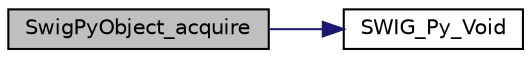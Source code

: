digraph "SwigPyObject_acquire"
{
 // LATEX_PDF_SIZE
  edge [fontname="Helvetica",fontsize="10",labelfontname="Helvetica",labelfontsize="10"];
  node [fontname="Helvetica",fontsize="10",shape=record];
  rankdir="LR";
  Node1 [label="SwigPyObject_acquire",height=0.2,width=0.4,color="black", fillcolor="grey75", style="filled", fontcolor="black",tooltip=" "];
  Node1 -> Node2 [color="midnightblue",fontsize="10",style="solid",fontname="Helvetica"];
  Node2 [label="SWIG_Py_Void",height=0.2,width=0.4,color="black", fillcolor="white", style="filled",URL="$de/d48/swig__runtime_8h.html#a58444beab90053980c3b472b9cb921a1",tooltip=" "];
}
